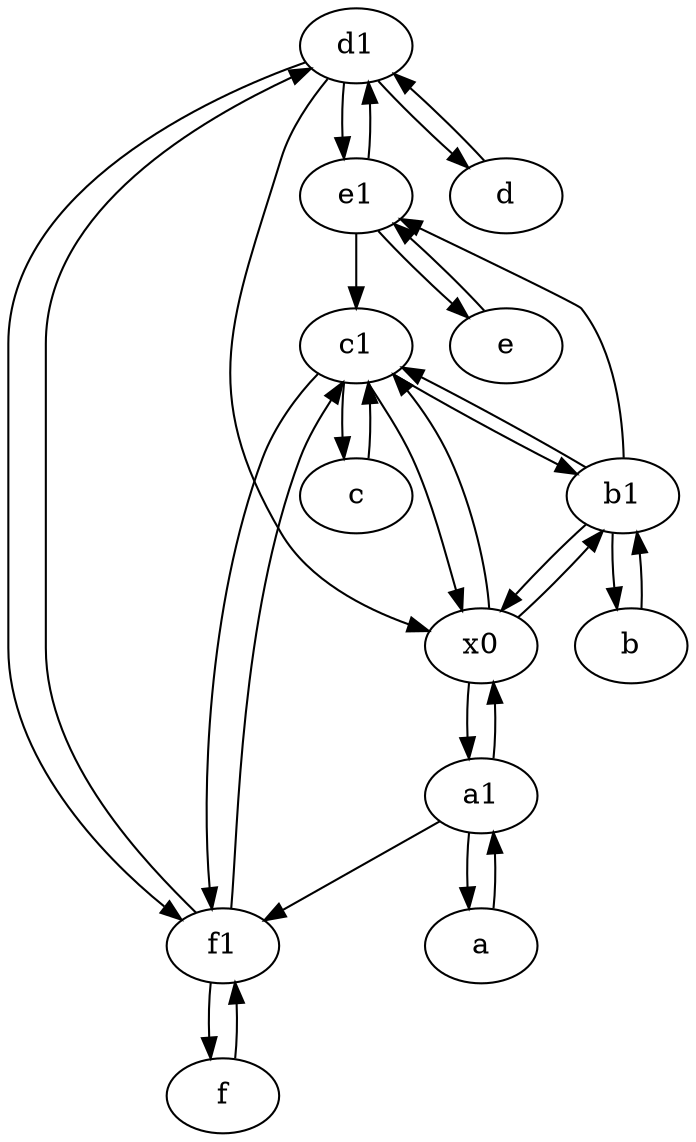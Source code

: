 digraph  {
	d1 [pos="25,30!"];
	a [pos="40,10!"];
	e1 [pos="25,45!"];
	c [pos="20,10!"];
	f [pos="15,45!"];
	a1 [pos="40,15!"];
	b [pos="50,20!"];
	e [pos="30,50!"];
	d [pos="20,30!"];
	f1;
	c1 [pos="30,15!"];
	b1 [pos="45,20!"];
	x0;
	d1 -> d;
	c1 -> b1;
	x0 -> a1;
	f -> f1;
	x0 -> b1;
	d1 -> e1;
	c1 -> c;
	a1 -> a;
	d -> d1;
	b -> b1;
	f1 -> d1;
	a -> a1;
	b1 -> e1;
	d1 -> x0;
	c -> c1;
	d1 -> f1;
	e -> e1;
	b1 -> b;
	a1 -> x0;
	f1 -> f;
	c1 -> x0;
	e1 -> d1;
	f1 -> c1;
	x0 -> c1;
	b1 -> x0;
	a1 -> f1;
	e1 -> c1;
	b1 -> c1;
	e1 -> e;
	c1 -> f1;

	}